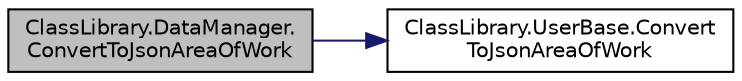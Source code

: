 digraph "ClassLibrary.DataManager.ConvertToJsonAreaOfWork"
{
 // INTERACTIVE_SVG=YES
 // LATEX_PDF_SIZE
  edge [fontname="Helvetica",fontsize="10",labelfontname="Helvetica",labelfontsize="10"];
  node [fontname="Helvetica",fontsize="10",shape=record];
  rankdir="LR";
  Node1 [label="ClassLibrary.DataManager.\lConvertToJsonAreaOfWork",height=0.2,width=0.4,color="black", fillcolor="grey75", style="filled", fontcolor="black",tooltip=" "];
  Node1 -> Node2 [color="midnightblue",fontsize="10",style="solid",fontname="Helvetica"];
  Node2 [label="ClassLibrary.UserBase.Convert\lToJsonAreaOfWork",height=0.2,width=0.4,color="black", fillcolor="white", style="filled",URL="$classClassLibrary_1_1UserBase.html#af6082e54a4d130751989bb71520604f7",tooltip="Convierte el objeto a texto en formato Json. El objeto puede ser reconstruido a partir del texto en f..."];
}
